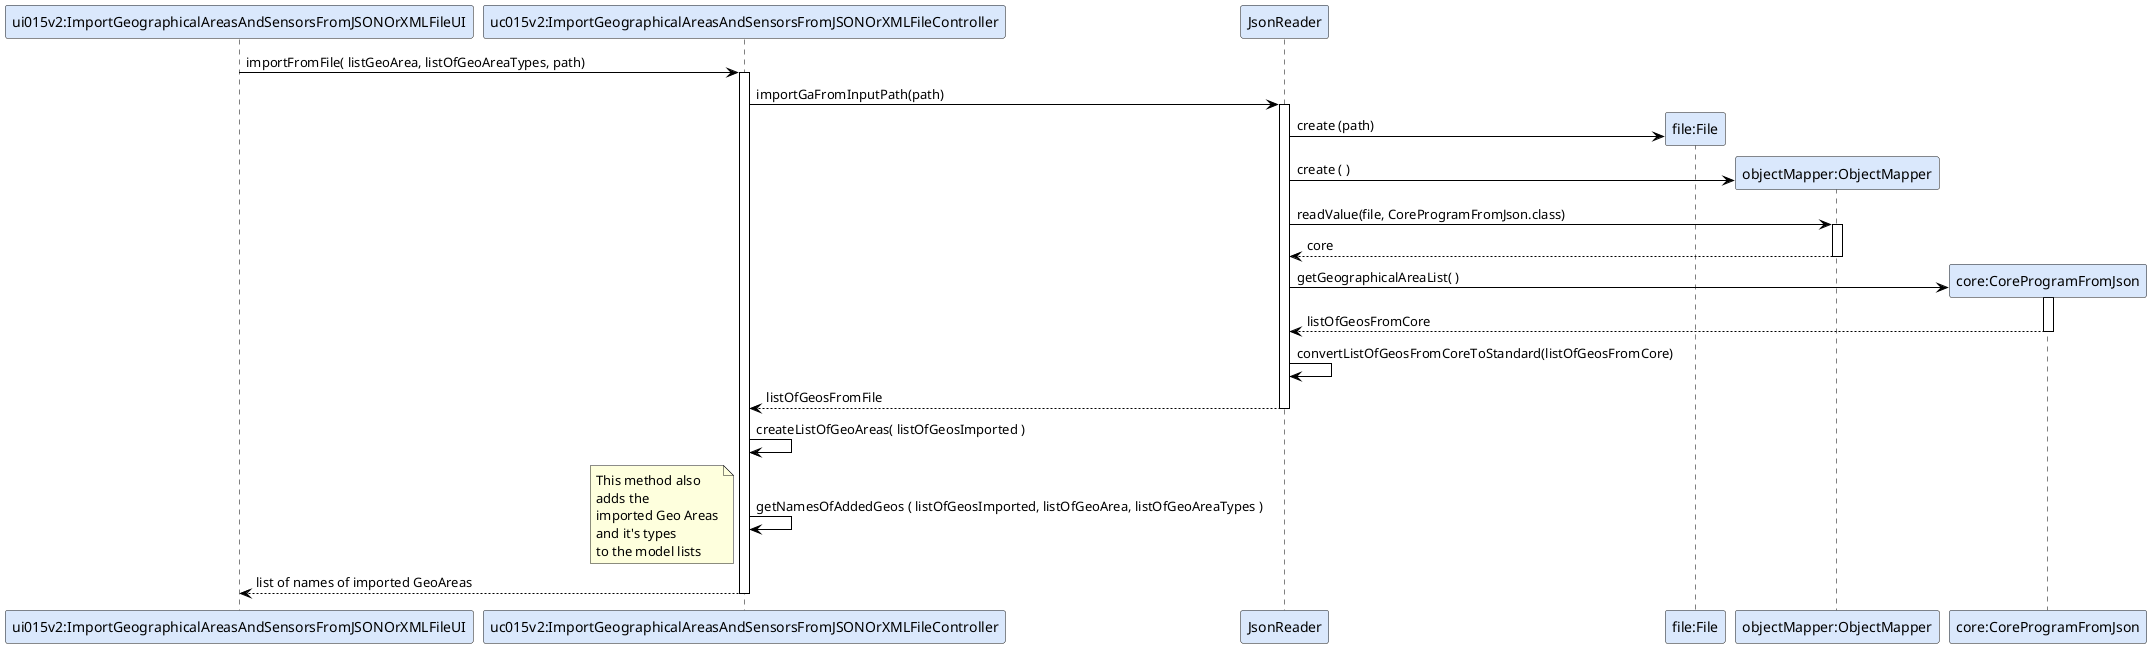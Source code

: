 @startuml
participant "ui015v2:ImportGeographicalAreasAndSensorsFromJSONOrXMLFileUI" as U #DAE8FC
participant "uc015v2:ImportGeographicalAreasAndSensorsFromJSONOrXMLFileController" as C #DAE8FC
participant "JsonReader" as J #DAE8FC
participant "file:File" as F #DAE8FC
participant "objectMapper:ObjectMapper" as O #DAE8FC
participant "core:CoreProgramFromJson" as CO #DAE8FC


skinparam actor {
	BorderColor 6C8EBF
}

skinparam participant {
	BorderColor 6C8EBF
}

skinparam shadowing false

skinparam sequence {
	ArrowColor BLACK
	ActorBorderColor DeepSkyBlue
	LifeLineBorderColor BLACK
}

U->C: importFromFile( listGeoArea, listOfGeoAreaTypes, path)

activate C

C->J: importGaFromInputPath(path)

activate J

create F
J->F: create (path)

create O
J->O: create ( )

J->O: readValue(file, CoreProgramFromJson.class)

activate O

O-->J: core

deactivate O

create CO

J->CO: getGeographicalAreaList( )

activate CO

CO-->J: listOfGeosFromCore

deactivate CO

J->J: convertListOfGeosFromCoreToStandard(listOfGeosFromCore)

J-->C: listOfGeosFromFile

deactivate J

C->C: createListOfGeoAreas( listOfGeosImported )

C->C: getNamesOfAddedGeos ( listOfGeosImported, listOfGeoArea, listOfGeoAreaTypes )

note left
	This method also
	adds the
	imported Geo Areas
	and it's types
	to the model lists
end note

C-->U: list of names of imported GeoAreas

deactivate C

@enduml